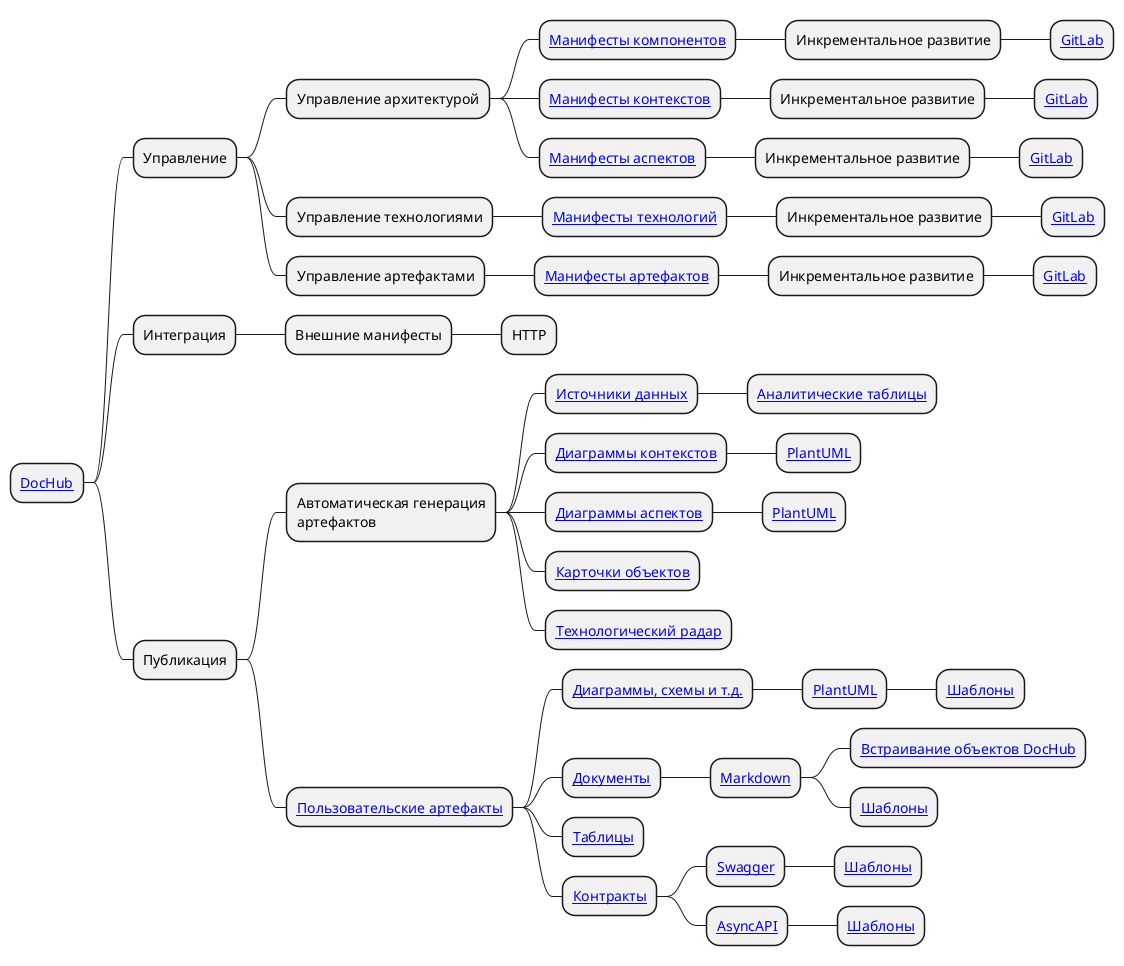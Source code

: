 @startmindmap
* [[https://github.com/RabotaRu/DocHub DocHub]]
** Управление
*** Управление архитектурой
**** [[/docs/dochub.components Манифесты компонентов]]
***** Инкрементальное развитие
****** [[https://about.gitlab.com/ GitLab]]
**** [[/docs/dochub.contexts Манифесты контекстов]]
***** Инкрементальное развитие
****** [[https://about.gitlab.com/ GitLab]]
**** [[/docs/dochub.aspects Манифесты аспектов]]
***** Инкрементальное развитие
****** [[https://about.gitlab.com/ GitLab]]
*** Управление технологиями
**** [[/docs/dochub.technologies Манифесты технологий]]
***** Инкрементальное развитие
****** [[https://about.gitlab.com/ GitLab]]
*** Управление артефактами
**** [[/docs/dochub.docs Манифесты артефактов]]
***** Инкрементальное развитие
****** [[https://about.gitlab.com/ GitLab]]
** Интеграция
*** Внешние манифесты
**** HTTP
** Публикация
*** Автоматическая генерация\nартефактов
**** [[/docs/dochub.datasets Источники данных]]
***** [[/docs/dochub.tables Аналитические таблицы]]
**** [[/docs/dochub.contexts Диаграммы контекстов]]
***** [[https://plantuml.com/ PlantUML]]
**** [[/docs/dochub.aspects Диаграммы аспектов]]
***** [[https://plantuml.com/ PlantUML]]
**** [[/docs/dochub.forms Карточки объектов]]
**** [[/docs/dochub.radar Технологический радар]]
*** [[/docs/dochub.docs Пользовательские артефакты]]
**** [[/docs/dochub.docs#plantuml Диаграммы, схемы и т.д.]]
***** [[https://plantuml.com/ PlantUML]]
****** [[/docs/dochub.templates#plantuml Шаблоны]]
**** [[/docs/dochub.docs#markdown Документы]]
***** [[https://ru.wikipedia.org/wiki/Markdown Markdown]]
****** [[/docs/dochub.docs#markdown Встраивание объектов DocHub]]
****** [[/docs/dochub.templates#markdown Шаблоны]]
**** [[/docs/dochub.tables Таблицы]]
**** [[/docs/dochub.docs#swagger Контракты]]
***** [[https://swagger.io/ Swagger]]
****** [[/docs/dochub.templates#openapi Шаблоны]]
***** [[https://www.asyncapi.com/ AsyncAPI]]
****** [[/docs/dochub.templates#asyncapi Шаблоны]]
@endmindmap
